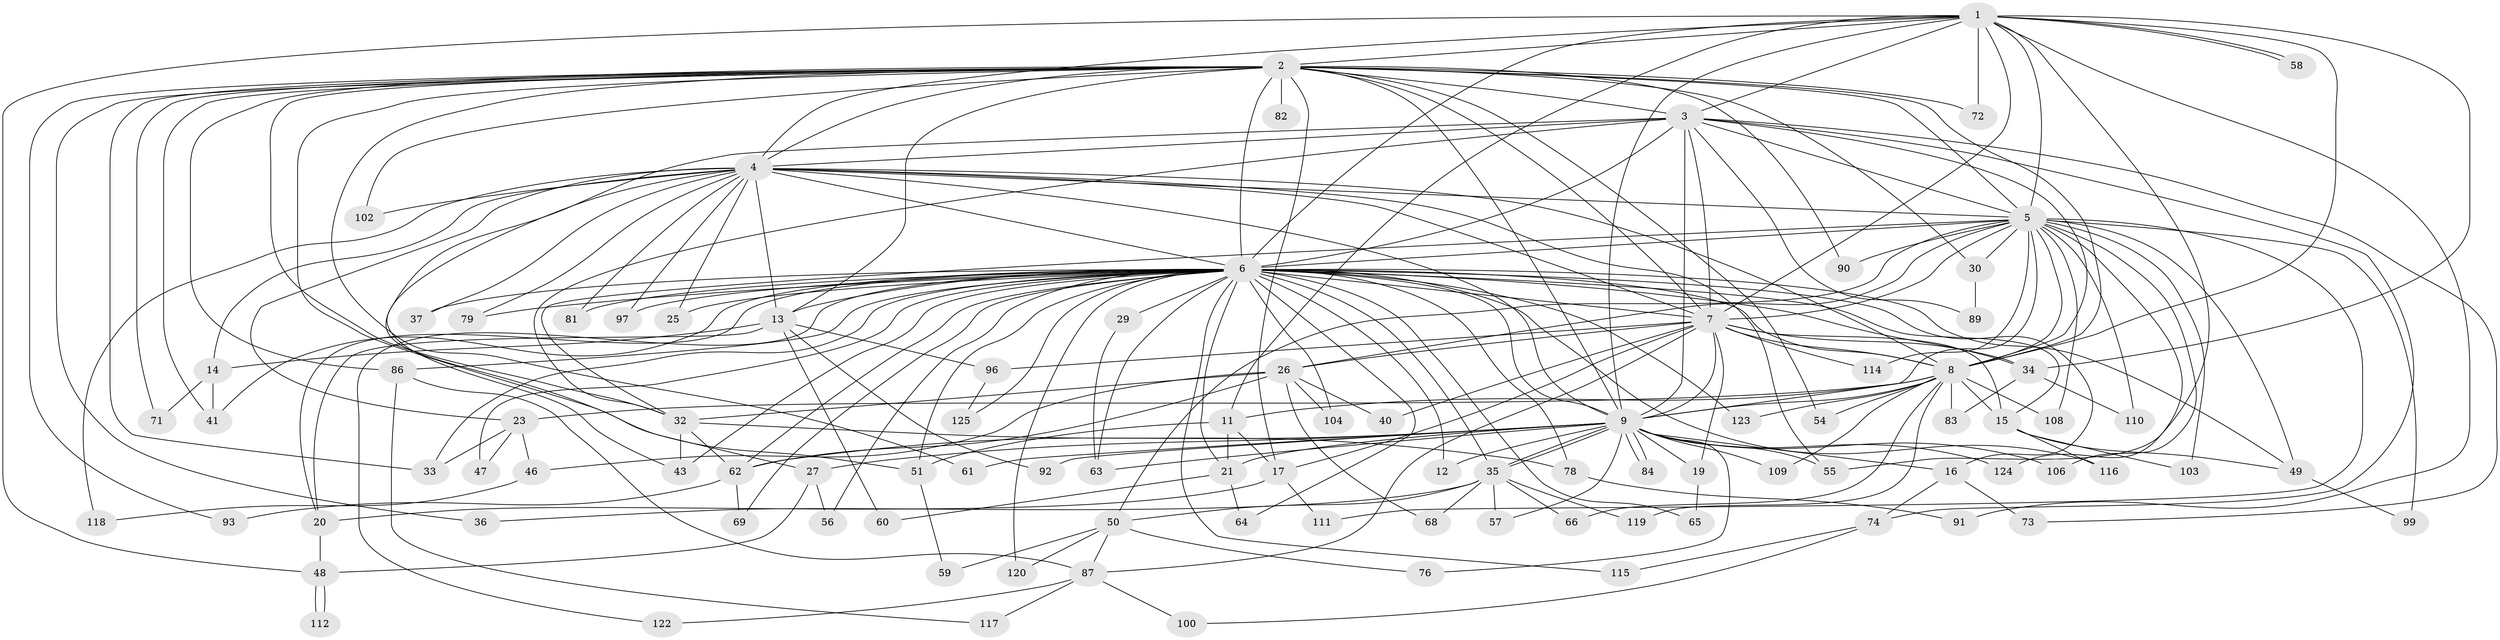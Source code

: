// Generated by graph-tools (version 1.1) at 2025/23/03/03/25 07:23:46]
// undirected, 97 vertices, 230 edges
graph export_dot {
graph [start="1"]
  node [color=gray90,style=filled];
  1 [super="+121"];
  2 [super="+18"];
  3 [super="+38"];
  4 [super="+24"];
  5 [super="+101"];
  6 [super="+10"];
  7 [super="+75"];
  8 [super="+70"];
  9 [super="+22"];
  11 [super="+31"];
  12;
  13 [super="+44"];
  14;
  15 [super="+28"];
  16;
  17;
  19;
  20 [super="+98"];
  21 [super="+107"];
  23 [super="+95"];
  25;
  26 [super="+88"];
  27;
  29 [super="+113"];
  30 [super="+39"];
  32 [super="+94"];
  33;
  34 [super="+42"];
  35 [super="+53"];
  36;
  37;
  40;
  41 [super="+45"];
  43 [super="+85"];
  46;
  47;
  48 [super="+80"];
  49 [super="+67"];
  50;
  51 [super="+52"];
  54;
  55;
  56;
  57;
  58;
  59;
  60;
  61;
  62 [super="+77"];
  63;
  64;
  65;
  66;
  68;
  69;
  71;
  72;
  73;
  74;
  76;
  78;
  79;
  81;
  82;
  83;
  84;
  86 [super="+105"];
  87;
  89;
  90;
  91;
  92;
  93;
  96;
  97;
  99;
  100;
  102;
  103;
  104;
  106;
  108;
  109;
  110;
  111;
  112;
  114;
  115;
  116;
  117;
  118;
  119;
  120;
  122;
  123;
  124;
  125;
  1 -- 2;
  1 -- 3;
  1 -- 4 [weight=2];
  1 -- 5 [weight=2];
  1 -- 6 [weight=2];
  1 -- 7;
  1 -- 8;
  1 -- 9;
  1 -- 11;
  1 -- 34;
  1 -- 48;
  1 -- 58;
  1 -- 58;
  1 -- 72;
  1 -- 91;
  1 -- 55;
  2 -- 3 [weight=2];
  2 -- 4;
  2 -- 5;
  2 -- 6 [weight=2];
  2 -- 7;
  2 -- 8;
  2 -- 9;
  2 -- 17;
  2 -- 33;
  2 -- 36;
  2 -- 54;
  2 -- 61;
  2 -- 72;
  2 -- 82 [weight=2];
  2 -- 86;
  2 -- 90;
  2 -- 93;
  2 -- 32;
  2 -- 102;
  2 -- 71;
  2 -- 30 [weight=2];
  2 -- 13;
  2 -- 51;
  2 -- 41;
  3 -- 4;
  3 -- 5;
  3 -- 6 [weight=2];
  3 -- 7;
  3 -- 8;
  3 -- 9;
  3 -- 27;
  3 -- 73;
  3 -- 89;
  3 -- 32;
  3 -- 74;
  4 -- 5;
  4 -- 6 [weight=2];
  4 -- 7;
  4 -- 8;
  4 -- 9;
  4 -- 13;
  4 -- 14;
  4 -- 23;
  4 -- 25;
  4 -- 37;
  4 -- 43;
  4 -- 55;
  4 -- 79;
  4 -- 97;
  4 -- 118;
  4 -- 81;
  4 -- 102;
  5 -- 6 [weight=2];
  5 -- 7;
  5 -- 8;
  5 -- 9;
  5 -- 26;
  5 -- 30;
  5 -- 32;
  5 -- 49;
  5 -- 50;
  5 -- 90;
  5 -- 99;
  5 -- 103;
  5 -- 106;
  5 -- 110;
  5 -- 111;
  5 -- 114;
  5 -- 124;
  5 -- 108;
  6 -- 7 [weight=2];
  6 -- 8 [weight=2];
  6 -- 9 [weight=2];
  6 -- 12;
  6 -- 13;
  6 -- 16;
  6 -- 29 [weight=2];
  6 -- 41;
  6 -- 47;
  6 -- 51;
  6 -- 56;
  6 -- 65;
  6 -- 81;
  6 -- 115;
  6 -- 122;
  6 -- 123;
  6 -- 125;
  6 -- 64;
  6 -- 69;
  6 -- 78;
  6 -- 15;
  6 -- 79;
  6 -- 20;
  6 -- 86;
  6 -- 25;
  6 -- 33;
  6 -- 34 [weight=2];
  6 -- 97;
  6 -- 37;
  6 -- 104;
  6 -- 43;
  6 -- 116;
  6 -- 120;
  6 -- 63;
  6 -- 49;
  6 -- 35;
  6 -- 21;
  6 -- 62;
  7 -- 8;
  7 -- 9;
  7 -- 17;
  7 -- 19;
  7 -- 26;
  7 -- 40;
  7 -- 87;
  7 -- 96;
  7 -- 114;
  7 -- 34;
  7 -- 15;
  8 -- 9;
  8 -- 11;
  8 -- 15;
  8 -- 23;
  8 -- 54;
  8 -- 66;
  8 -- 83;
  8 -- 108;
  8 -- 109;
  8 -- 119;
  8 -- 123;
  9 -- 12;
  9 -- 16;
  9 -- 19;
  9 -- 21 [weight=2];
  9 -- 27;
  9 -- 35;
  9 -- 35;
  9 -- 55;
  9 -- 57;
  9 -- 61;
  9 -- 62;
  9 -- 63;
  9 -- 76;
  9 -- 84;
  9 -- 84;
  9 -- 92;
  9 -- 106;
  9 -- 109;
  9 -- 124;
  11 -- 21;
  11 -- 51;
  11 -- 17;
  13 -- 14;
  13 -- 20;
  13 -- 60;
  13 -- 92;
  13 -- 96;
  14 -- 41;
  14 -- 71;
  15 -- 49;
  15 -- 116;
  15 -- 103;
  16 -- 73;
  16 -- 74;
  17 -- 111;
  17 -- 20;
  19 -- 65;
  20 -- 48;
  21 -- 60;
  21 -- 64;
  23 -- 46;
  23 -- 47;
  23 -- 33;
  26 -- 32;
  26 -- 40;
  26 -- 46;
  26 -- 68;
  26 -- 104;
  26 -- 62;
  27 -- 56;
  27 -- 48;
  29 -- 63;
  30 -- 89;
  32 -- 62;
  32 -- 78;
  32 -- 43;
  34 -- 110;
  34 -- 83;
  35 -- 36;
  35 -- 50;
  35 -- 66;
  35 -- 119;
  35 -- 57;
  35 -- 68;
  46 -- 118;
  48 -- 112;
  48 -- 112;
  49 -- 99;
  50 -- 59;
  50 -- 76;
  50 -- 87;
  50 -- 120;
  51 -- 59;
  62 -- 69;
  62 -- 93;
  74 -- 100;
  74 -- 115;
  78 -- 91;
  86 -- 117;
  86 -- 87;
  87 -- 100;
  87 -- 117;
  87 -- 122;
  96 -- 125;
}
